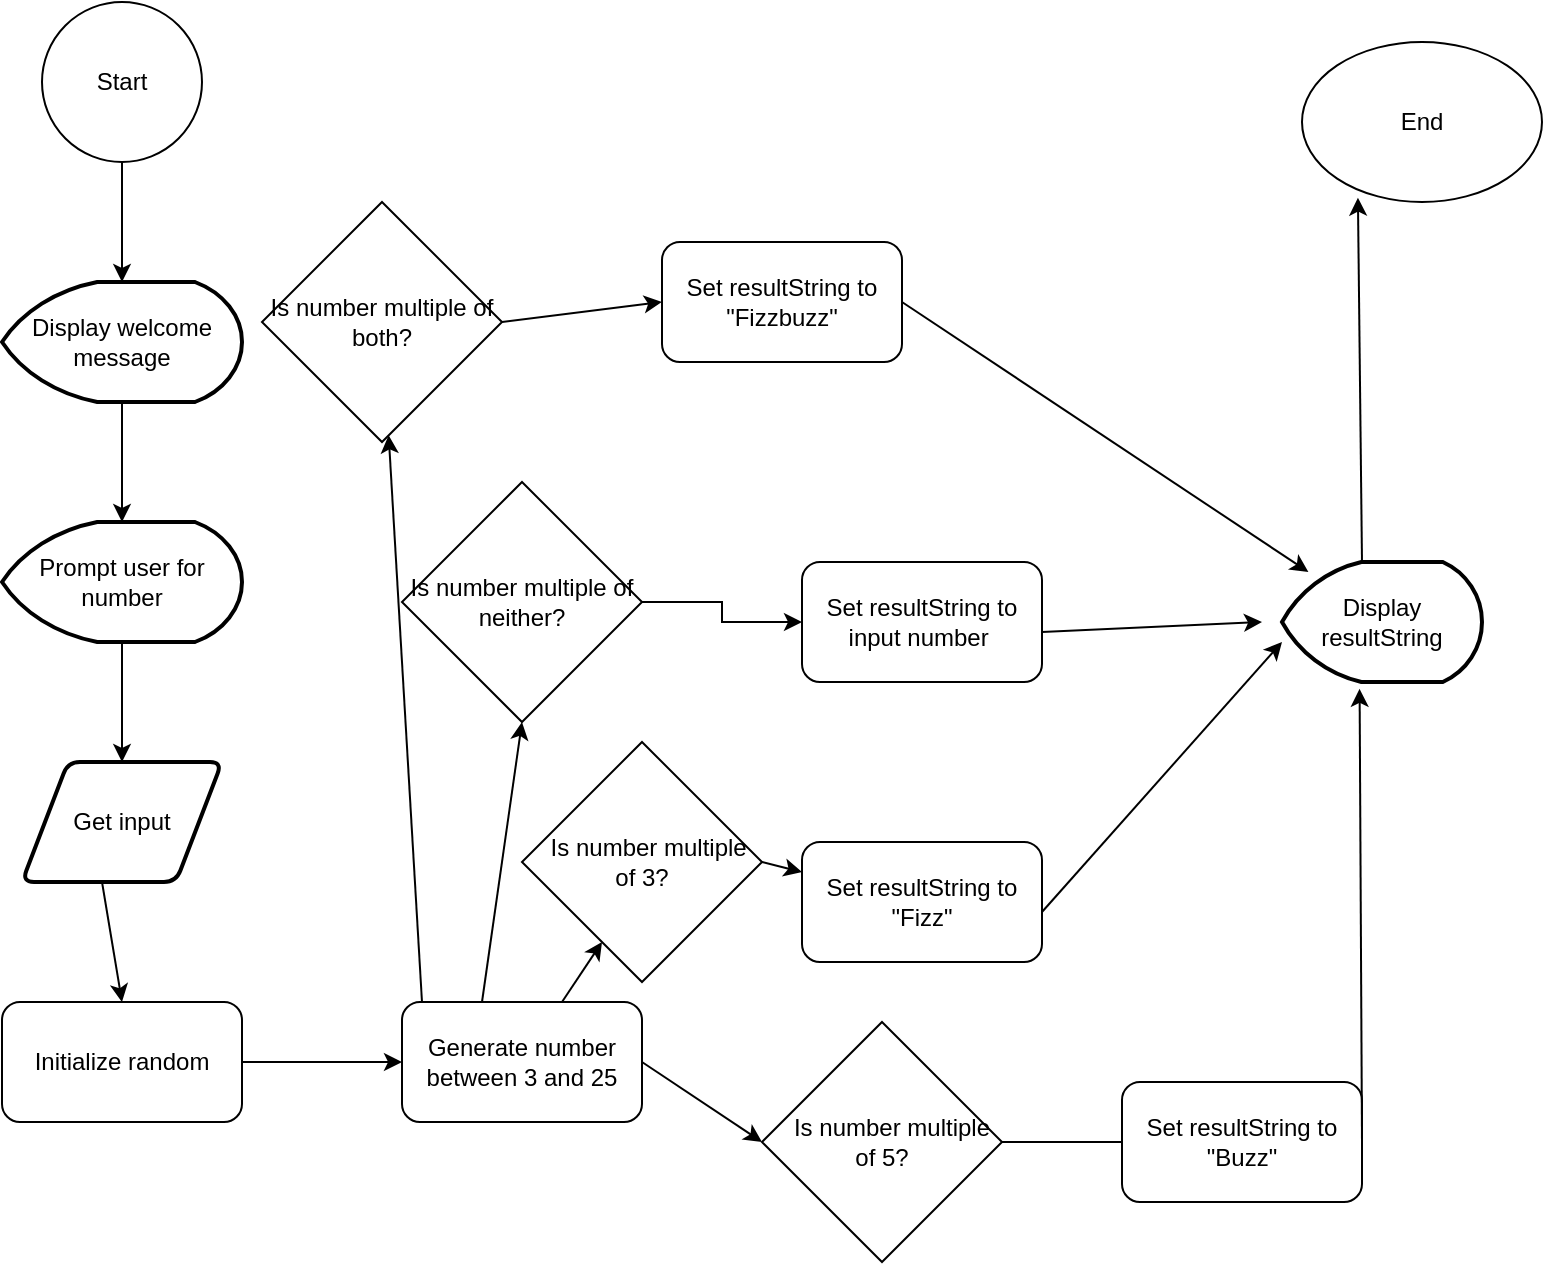 <mxfile version="26.0.16">
  <diagram name="Page-1" id="um-MzoXcvNsK_UK22nQz">
    <mxGraphModel grid="1" page="1" gridSize="10" guides="1" tooltips="1" connect="1" arrows="1" fold="1" pageScale="1" pageWidth="850" pageHeight="1100" math="0" shadow="0">
      <root>
        <mxCell id="0" />
        <mxCell id="1" parent="0" />
        <mxCell id="ZGUj8WY_dRdG98Gy8y_p-1" value="Start" style="ellipse;whiteSpace=wrap;html=1;aspect=fixed;" vertex="1" parent="1">
          <mxGeometry x="60" y="20" width="80" height="80" as="geometry" />
        </mxCell>
        <mxCell id="ZGUj8WY_dRdG98Gy8y_p-2" value="End" style="ellipse;whiteSpace=wrap;html=1;" vertex="1" parent="1">
          <mxGeometry x="690" y="40" width="120" height="80" as="geometry" />
        </mxCell>
        <mxCell id="ZGUj8WY_dRdG98Gy8y_p-3" value="Display welcome message" style="strokeWidth=2;html=1;shape=mxgraph.flowchart.display;whiteSpace=wrap;" vertex="1" parent="1">
          <mxGeometry x="40" y="160" width="120" height="60" as="geometry" />
        </mxCell>
        <mxCell id="ZGUj8WY_dRdG98Gy8y_p-4" value="Prompt user for number" style="strokeWidth=2;html=1;shape=mxgraph.flowchart.display;whiteSpace=wrap;" vertex="1" parent="1">
          <mxGeometry x="40" y="280" width="120" height="60" as="geometry" />
        </mxCell>
        <mxCell id="ZGUj8WY_dRdG98Gy8y_p-5" value="Get input" style="shape=parallelogram;html=1;strokeWidth=2;perimeter=parallelogramPerimeter;whiteSpace=wrap;rounded=1;arcSize=12;size=0.23;" vertex="1" parent="1">
          <mxGeometry x="50" y="400" width="100" height="60" as="geometry" />
        </mxCell>
        <mxCell id="ZGUj8WY_dRdG98Gy8y_p-8" value="" style="edgeStyle=orthogonalEdgeStyle;rounded=0;orthogonalLoop=1;jettySize=auto;html=1;" edge="1" parent="1" source="ZGUj8WY_dRdG98Gy8y_p-6" target="ZGUj8WY_dRdG98Gy8y_p-7">
          <mxGeometry relative="1" as="geometry" />
        </mxCell>
        <mxCell id="ZGUj8WY_dRdG98Gy8y_p-6" value="Initialize random" style="rounded=1;whiteSpace=wrap;html=1;" vertex="1" parent="1">
          <mxGeometry x="40" y="520" width="120" height="60" as="geometry" />
        </mxCell>
        <mxCell id="ZGUj8WY_dRdG98Gy8y_p-7" value="Generate number between 3 and 25" style="whiteSpace=wrap;html=1;rounded=1;" vertex="1" parent="1">
          <mxGeometry x="240" y="520" width="120" height="60" as="geometry" />
        </mxCell>
        <mxCell id="ZGUj8WY_dRdG98Gy8y_p-9" value="&amp;nbsp; Is number multiple of 3?" style="rhombus;whiteSpace=wrap;html=1;" vertex="1" parent="1">
          <mxGeometry x="300" y="390" width="120" height="120" as="geometry" />
        </mxCell>
        <mxCell id="ZGUj8WY_dRdG98Gy8y_p-10" value="&amp;nbsp; &amp;nbsp;Is number multiple of 5?" style="rhombus;whiteSpace=wrap;html=1;" vertex="1" parent="1">
          <mxGeometry x="420" y="530" width="120" height="120" as="geometry" />
        </mxCell>
        <mxCell id="ZGUj8WY_dRdG98Gy8y_p-12" value="Is number multiple of both?" style="rhombus;whiteSpace=wrap;html=1;" vertex="1" parent="1">
          <mxGeometry x="170" y="120" width="120" height="120" as="geometry" />
        </mxCell>
        <mxCell id="ZGUj8WY_dRdG98Gy8y_p-23" value="" style="edgeStyle=orthogonalEdgeStyle;rounded=0;orthogonalLoop=1;jettySize=auto;html=1;" edge="1" parent="1" source="ZGUj8WY_dRdG98Gy8y_p-14" target="ZGUj8WY_dRdG98Gy8y_p-21">
          <mxGeometry relative="1" as="geometry" />
        </mxCell>
        <mxCell id="ZGUj8WY_dRdG98Gy8y_p-14" value="Is number multiple of neither?" style="rhombus;whiteSpace=wrap;html=1;" vertex="1" parent="1">
          <mxGeometry x="240" y="260" width="120" height="120" as="geometry" />
        </mxCell>
        <mxCell id="ZGUj8WY_dRdG98Gy8y_p-16" value="Set resultString to &quot;Fizz&quot;" style="rounded=1;whiteSpace=wrap;html=1;" vertex="1" parent="1">
          <mxGeometry x="440" y="440" width="120" height="60" as="geometry" />
        </mxCell>
        <mxCell id="ZGUj8WY_dRdG98Gy8y_p-21" value="Set resultString to input number&amp;nbsp;" style="rounded=1;whiteSpace=wrap;html=1;" vertex="1" parent="1">
          <mxGeometry x="440" y="300" width="120" height="60" as="geometry" />
        </mxCell>
        <mxCell id="ZGUj8WY_dRdG98Gy8y_p-25" value="Set resultString to &quot;Fizzbuzz&quot;" style="rounded=1;whiteSpace=wrap;html=1;" vertex="1" parent="1">
          <mxGeometry x="370" y="140" width="120" height="60" as="geometry" />
        </mxCell>
        <mxCell id="ZGUj8WY_dRdG98Gy8y_p-29" value="Set resultString to &quot;Buzz&quot;" style="rounded=1;whiteSpace=wrap;html=1;" vertex="1" parent="1">
          <mxGeometry x="600" y="560" width="120" height="60" as="geometry" />
        </mxCell>
        <mxCell id="ZGUj8WY_dRdG98Gy8y_p-30" value="" style="endArrow=none;html=1;rounded=0;entryX=0;entryY=0.5;entryDx=0;entryDy=0;" edge="1" parent="1" target="ZGUj8WY_dRdG98Gy8y_p-29">
          <mxGeometry width="50" height="50" relative="1" as="geometry">
            <mxPoint x="540" y="590" as="sourcePoint" />
            <mxPoint x="590" y="540" as="targetPoint" />
          </mxGeometry>
        </mxCell>
        <mxCell id="ZGUj8WY_dRdG98Gy8y_p-31" value="Display resultString" style="strokeWidth=2;html=1;shape=mxgraph.flowchart.display;whiteSpace=wrap;" vertex="1" parent="1">
          <mxGeometry x="680" y="300" width="100" height="60" as="geometry" />
        </mxCell>
        <mxCell id="ZGUj8WY_dRdG98Gy8y_p-36" value="" style="endArrow=classic;html=1;rounded=0;entryX=0.388;entryY=1.057;entryDx=0;entryDy=0;entryPerimeter=0;" edge="1" parent="1" target="ZGUj8WY_dRdG98Gy8y_p-31">
          <mxGeometry width="50" height="50" relative="1" as="geometry">
            <mxPoint x="720" y="590" as="sourcePoint" />
            <mxPoint x="770" y="540" as="targetPoint" />
          </mxGeometry>
        </mxCell>
        <mxCell id="ZGUj8WY_dRdG98Gy8y_p-37" value="" style="endArrow=classic;html=1;rounded=0;" edge="1" parent="1">
          <mxGeometry width="50" height="50" relative="1" as="geometry">
            <mxPoint x="560" y="475" as="sourcePoint" />
            <mxPoint x="680" y="340" as="targetPoint" />
          </mxGeometry>
        </mxCell>
        <mxCell id="ZGUj8WY_dRdG98Gy8y_p-38" value="" style="endArrow=classic;html=1;rounded=0;" edge="1" parent="1">
          <mxGeometry width="50" height="50" relative="1" as="geometry">
            <mxPoint x="560" y="335" as="sourcePoint" />
            <mxPoint x="670" y="330" as="targetPoint" />
          </mxGeometry>
        </mxCell>
        <mxCell id="ZGUj8WY_dRdG98Gy8y_p-39" value="" style="endArrow=classic;html=1;rounded=0;entryX=0.132;entryY=0.083;entryDx=0;entryDy=0;entryPerimeter=0;" edge="1" parent="1" target="ZGUj8WY_dRdG98Gy8y_p-31">
          <mxGeometry width="50" height="50" relative="1" as="geometry">
            <mxPoint x="490" y="170" as="sourcePoint" />
            <mxPoint x="540" y="120" as="targetPoint" />
          </mxGeometry>
        </mxCell>
        <mxCell id="ZGUj8WY_dRdG98Gy8y_p-40" value="" style="endArrow=classic;html=1;rounded=0;entryX=0;entryY=0.5;entryDx=0;entryDy=0;" edge="1" parent="1" target="ZGUj8WY_dRdG98Gy8y_p-25">
          <mxGeometry width="50" height="50" relative="1" as="geometry">
            <mxPoint x="290" y="180" as="sourcePoint" />
            <mxPoint x="340" y="130" as="targetPoint" />
          </mxGeometry>
        </mxCell>
        <mxCell id="ZGUj8WY_dRdG98Gy8y_p-41" value="" style="endArrow=classic;html=1;rounded=0;entryX=0.5;entryY=0;entryDx=0;entryDy=0;entryPerimeter=0;" edge="1" parent="1" target="ZGUj8WY_dRdG98Gy8y_p-3">
          <mxGeometry width="50" height="50" relative="1" as="geometry">
            <mxPoint x="100" y="100" as="sourcePoint" />
            <mxPoint x="150" y="50" as="targetPoint" />
          </mxGeometry>
        </mxCell>
        <mxCell id="ZGUj8WY_dRdG98Gy8y_p-42" value="" style="endArrow=classic;html=1;rounded=0;entryX=0.5;entryY=0;entryDx=0;entryDy=0;entryPerimeter=0;" edge="1" parent="1" target="ZGUj8WY_dRdG98Gy8y_p-4">
          <mxGeometry width="50" height="50" relative="1" as="geometry">
            <mxPoint x="100" y="220" as="sourcePoint" />
            <mxPoint x="150" y="170" as="targetPoint" />
          </mxGeometry>
        </mxCell>
        <mxCell id="ZGUj8WY_dRdG98Gy8y_p-43" value="" style="endArrow=classic;html=1;rounded=0;entryX=0.5;entryY=0;entryDx=0;entryDy=0;" edge="1" parent="1" target="ZGUj8WY_dRdG98Gy8y_p-5">
          <mxGeometry width="50" height="50" relative="1" as="geometry">
            <mxPoint x="100" y="340" as="sourcePoint" />
            <mxPoint x="150" y="290" as="targetPoint" />
          </mxGeometry>
        </mxCell>
        <mxCell id="ZGUj8WY_dRdG98Gy8y_p-44" value="" style="endArrow=classic;html=1;rounded=0;entryX=0.5;entryY=0;entryDx=0;entryDy=0;" edge="1" parent="1" target="ZGUj8WY_dRdG98Gy8y_p-6">
          <mxGeometry width="50" height="50" relative="1" as="geometry">
            <mxPoint x="90" y="460" as="sourcePoint" />
            <mxPoint x="140" y="410" as="targetPoint" />
          </mxGeometry>
        </mxCell>
        <mxCell id="ZGUj8WY_dRdG98Gy8y_p-45" value="" style="endArrow=classic;html=1;rounded=0;" edge="1" parent="1" target="ZGUj8WY_dRdG98Gy8y_p-12">
          <mxGeometry width="50" height="50" relative="1" as="geometry">
            <mxPoint x="250" y="520" as="sourcePoint" />
            <mxPoint x="300" y="470" as="targetPoint" />
          </mxGeometry>
        </mxCell>
        <mxCell id="ZGUj8WY_dRdG98Gy8y_p-46" value="" style="endArrow=classic;html=1;rounded=0;" edge="1" parent="1">
          <mxGeometry width="50" height="50" relative="1" as="geometry">
            <mxPoint x="320" y="520" as="sourcePoint" />
            <mxPoint x="340" y="490" as="targetPoint" />
          </mxGeometry>
        </mxCell>
        <mxCell id="ZGUj8WY_dRdG98Gy8y_p-47" value="" style="endArrow=classic;html=1;rounded=0;entryX=0;entryY=0.5;entryDx=0;entryDy=0;" edge="1" parent="1" target="ZGUj8WY_dRdG98Gy8y_p-10">
          <mxGeometry width="50" height="50" relative="1" as="geometry">
            <mxPoint x="360" y="550" as="sourcePoint" />
            <mxPoint x="410" y="500" as="targetPoint" />
          </mxGeometry>
        </mxCell>
        <mxCell id="ZGUj8WY_dRdG98Gy8y_p-48" value="" style="endArrow=classic;html=1;rounded=0;entryX=0;entryY=0.25;entryDx=0;entryDy=0;" edge="1" parent="1" target="ZGUj8WY_dRdG98Gy8y_p-16">
          <mxGeometry width="50" height="50" relative="1" as="geometry">
            <mxPoint x="420" y="450" as="sourcePoint" />
            <mxPoint x="470" y="400" as="targetPoint" />
          </mxGeometry>
        </mxCell>
        <mxCell id="ZGUj8WY_dRdG98Gy8y_p-49" value="" style="endArrow=classic;html=1;rounded=0;entryX=0.5;entryY=1;entryDx=0;entryDy=0;" edge="1" parent="1" target="ZGUj8WY_dRdG98Gy8y_p-14">
          <mxGeometry width="50" height="50" relative="1" as="geometry">
            <mxPoint x="280" y="520" as="sourcePoint" />
            <mxPoint x="330" y="470" as="targetPoint" />
          </mxGeometry>
        </mxCell>
        <mxCell id="ZGUj8WY_dRdG98Gy8y_p-50" value="" style="endArrow=classic;html=1;rounded=0;entryX=0.233;entryY=0.973;entryDx=0;entryDy=0;entryPerimeter=0;" edge="1" parent="1" target="ZGUj8WY_dRdG98Gy8y_p-2">
          <mxGeometry width="50" height="50" relative="1" as="geometry">
            <mxPoint x="720" y="300" as="sourcePoint" />
            <mxPoint x="770" y="250" as="targetPoint" />
          </mxGeometry>
        </mxCell>
      </root>
    </mxGraphModel>
  </diagram>
</mxfile>
